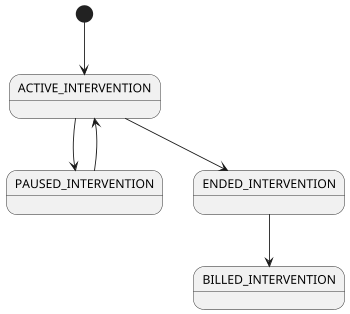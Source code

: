 @startuml
scale 350 width
[*] --> ACTIVE_INTERVENTION
ACTIVE_INTERVENTION --> PAUSED_INTERVENTION
PAUSED_INTERVENTION --> ACTIVE_INTERVENTION
ACTIVE_INTERVENTION --> ENDED_INTERVENTION
ENDED_INTERVENTION --> BILLED_INTERVENTION
@enduml